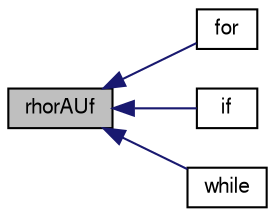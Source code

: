 digraph "rhorAUf"
{
  bgcolor="transparent";
  edge [fontname="FreeSans",fontsize="10",labelfontname="FreeSans",labelfontsize="10"];
  node [fontname="FreeSans",fontsize="10",shape=record];
  rankdir="LR";
  Node7 [label="rhorAUf",height=0.2,width=0.4,color="black", fillcolor="grey75", style="filled", fontcolor="black"];
  Node7 -> Node8 [dir="back",color="midnightblue",fontsize="10",style="solid",fontname="FreeSans"];
  Node8 [label="for",height=0.2,width=0.4,color="black",URL="$a38084.html#af24e97c500d159f92c281d2129a10bb0"];
  Node7 -> Node9 [dir="back",color="midnightblue",fontsize="10",style="solid",fontname="FreeSans"];
  Node9 [label="if",height=0.2,width=0.4,color="black",URL="$a38027.html#a8b7f998449b569bf0b55d8c54cbac3cc"];
  Node7 -> Node10 [dir="back",color="midnightblue",fontsize="10",style="solid",fontname="FreeSans"];
  Node10 [label="while",height=0.2,width=0.4,color="black",URL="$a38030.html#ab13470e79e249d04c443bf59be9ff31d"];
}
